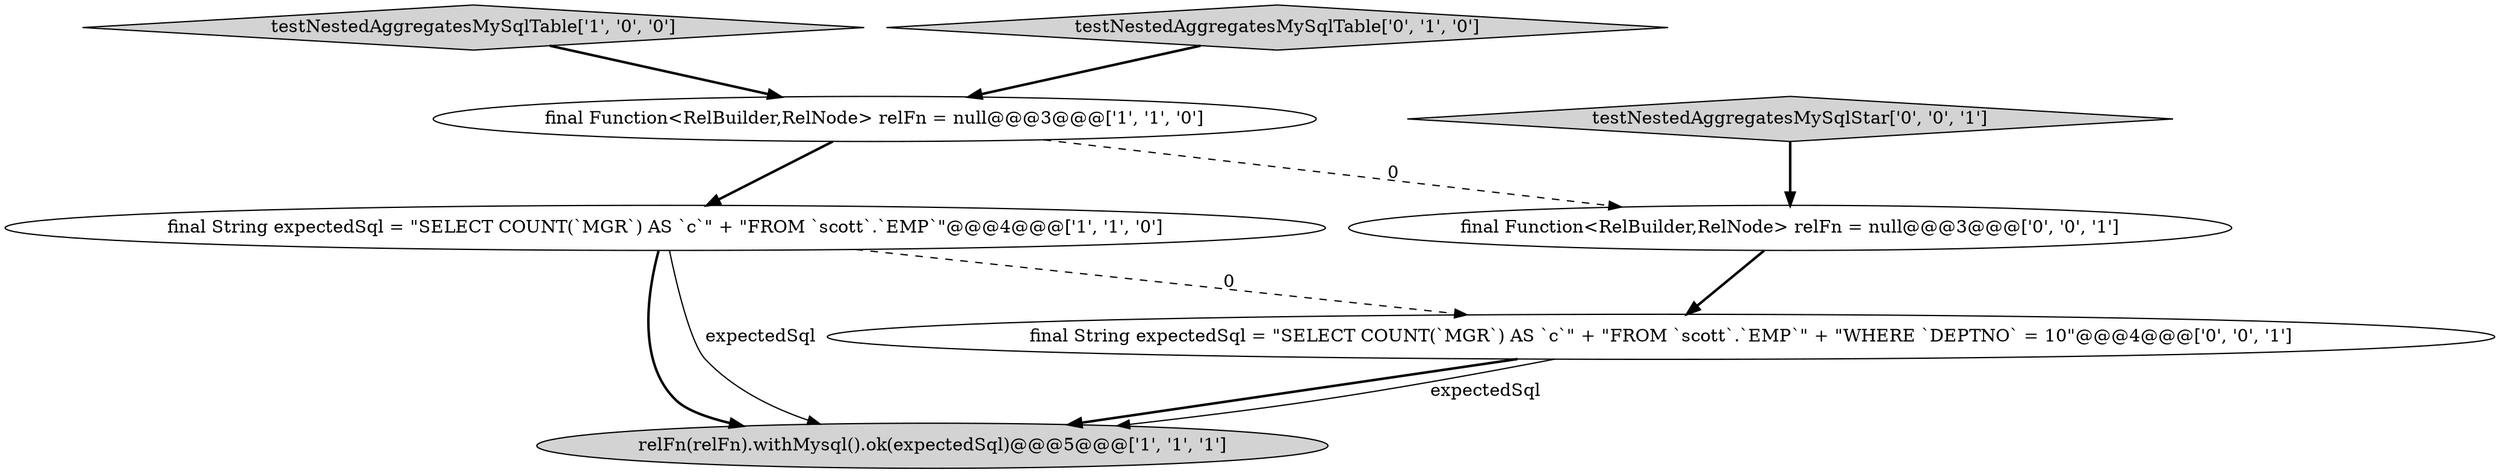 digraph {
5 [style = filled, label = "final Function<RelBuilder,RelNode> relFn = null@@@3@@@['0', '0', '1']", fillcolor = white, shape = ellipse image = "AAA0AAABBB3BBB"];
3 [style = filled, label = "final String expectedSql = \"SELECT COUNT(`MGR`) AS `c`\" + \"FROM `scott`.`EMP`\"@@@4@@@['1', '1', '0']", fillcolor = white, shape = ellipse image = "AAA0AAABBB1BBB"];
2 [style = filled, label = "testNestedAggregatesMySqlTable['1', '0', '0']", fillcolor = lightgray, shape = diamond image = "AAA0AAABBB1BBB"];
0 [style = filled, label = "final Function<RelBuilder,RelNode> relFn = null@@@3@@@['1', '1', '0']", fillcolor = white, shape = ellipse image = "AAA0AAABBB1BBB"];
6 [style = filled, label = "testNestedAggregatesMySqlStar['0', '0', '1']", fillcolor = lightgray, shape = diamond image = "AAA0AAABBB3BBB"];
4 [style = filled, label = "testNestedAggregatesMySqlTable['0', '1', '0']", fillcolor = lightgray, shape = diamond image = "AAA0AAABBB2BBB"];
7 [style = filled, label = "final String expectedSql = \"SELECT COUNT(`MGR`) AS `c`\" + \"FROM `scott`.`EMP`\" + \"WHERE `DEPTNO` = 10\"@@@4@@@['0', '0', '1']", fillcolor = white, shape = ellipse image = "AAA0AAABBB3BBB"];
1 [style = filled, label = "relFn(relFn).withMysql().ok(expectedSql)@@@5@@@['1', '1', '1']", fillcolor = lightgray, shape = ellipse image = "AAA0AAABBB1BBB"];
0->3 [style = bold, label=""];
5->7 [style = bold, label=""];
6->5 [style = bold, label=""];
2->0 [style = bold, label=""];
7->1 [style = bold, label=""];
3->1 [style = bold, label=""];
7->1 [style = solid, label="expectedSql"];
0->5 [style = dashed, label="0"];
3->7 [style = dashed, label="0"];
3->1 [style = solid, label="expectedSql"];
4->0 [style = bold, label=""];
}

